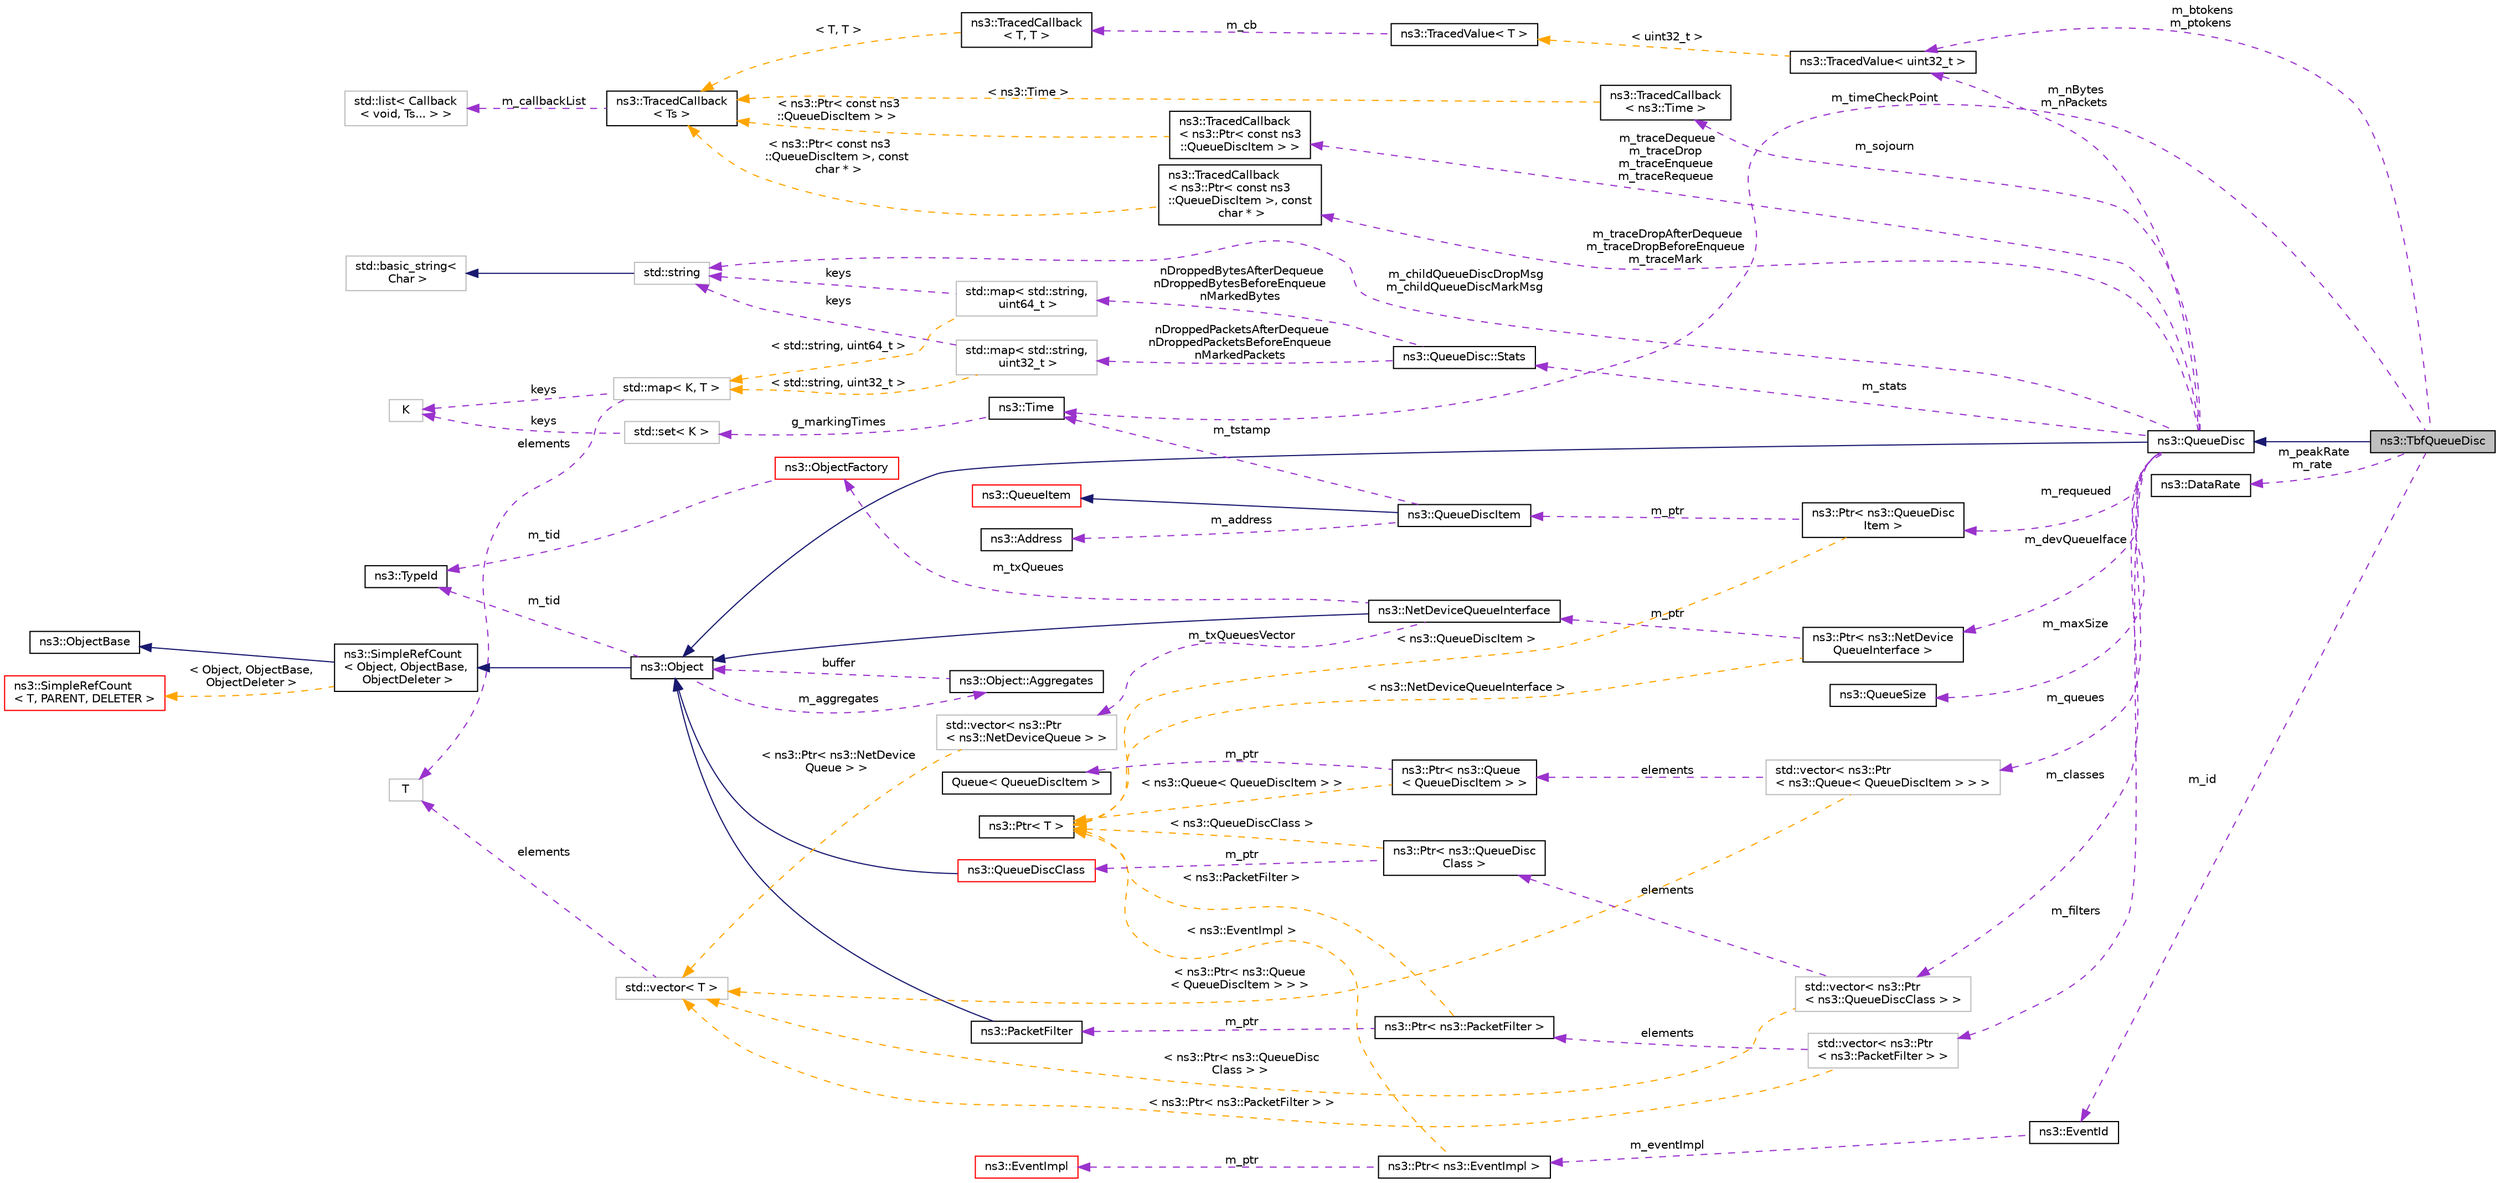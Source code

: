 digraph "ns3::TbfQueueDisc"
{
 // LATEX_PDF_SIZE
  edge [fontname="Helvetica",fontsize="10",labelfontname="Helvetica",labelfontsize="10"];
  node [fontname="Helvetica",fontsize="10",shape=record];
  rankdir="LR";
  Node1 [label="ns3::TbfQueueDisc",height=0.2,width=0.4,color="black", fillcolor="grey75", style="filled", fontcolor="black",tooltip="A TBF packet queue disc."];
  Node2 -> Node1 [dir="back",color="midnightblue",fontsize="10",style="solid",fontname="Helvetica"];
  Node2 [label="ns3::QueueDisc",height=0.2,width=0.4,color="black", fillcolor="white", style="filled",URL="$classns3_1_1_queue_disc.html",tooltip="QueueDisc is an abstract base class providing the interface and implementing the operations common to..."];
  Node3 -> Node2 [dir="back",color="midnightblue",fontsize="10",style="solid",fontname="Helvetica"];
  Node3 [label="ns3::Object",height=0.2,width=0.4,color="black", fillcolor="white", style="filled",URL="$classns3_1_1_object.html",tooltip="A base class which provides memory management and object aggregation."];
  Node4 -> Node3 [dir="back",color="midnightblue",fontsize="10",style="solid",fontname="Helvetica"];
  Node4 [label="ns3::SimpleRefCount\l\< Object, ObjectBase,\l ObjectDeleter \>",height=0.2,width=0.4,color="black", fillcolor="white", style="filled",URL="$classns3_1_1_simple_ref_count.html",tooltip=" "];
  Node5 -> Node4 [dir="back",color="midnightblue",fontsize="10",style="solid",fontname="Helvetica"];
  Node5 [label="ns3::ObjectBase",height=0.2,width=0.4,color="black", fillcolor="white", style="filled",URL="$classns3_1_1_object_base.html",tooltip="Anchor the ns-3 type and attribute system."];
  Node6 -> Node4 [dir="back",color="orange",fontsize="10",style="dashed",label=" \< Object, ObjectBase,\l ObjectDeleter \>" ,fontname="Helvetica"];
  Node6 [label="ns3::SimpleRefCount\l\< T, PARENT, DELETER \>",height=0.2,width=0.4,color="red", fillcolor="white", style="filled",URL="$classns3_1_1_simple_ref_count.html",tooltip="A template-based reference counting class."];
  Node8 -> Node3 [dir="back",color="darkorchid3",fontsize="10",style="dashed",label=" m_tid" ,fontname="Helvetica"];
  Node8 [label="ns3::TypeId",height=0.2,width=0.4,color="black", fillcolor="white", style="filled",URL="$classns3_1_1_type_id.html",tooltip="a unique identifier for an interface."];
  Node9 -> Node3 [dir="back",color="darkorchid3",fontsize="10",style="dashed",label=" m_aggregates" ,fontname="Helvetica"];
  Node9 [label="ns3::Object::Aggregates",height=0.2,width=0.4,color="black", fillcolor="white", style="filled",URL="$structns3_1_1_object_1_1_aggregates.html",tooltip="The list of Objects aggregated to this one."];
  Node3 -> Node9 [dir="back",color="darkorchid3",fontsize="10",style="dashed",label=" buffer" ,fontname="Helvetica"];
  Node10 -> Node2 [dir="back",color="darkorchid3",fontsize="10",style="dashed",label=" m_queues" ,fontname="Helvetica"];
  Node10 [label="std::vector\< ns3::Ptr\l\< ns3::Queue\< QueueDiscItem \> \> \>",height=0.2,width=0.4,color="grey75", fillcolor="white", style="filled",tooltip=" "];
  Node11 -> Node10 [dir="back",color="darkorchid3",fontsize="10",style="dashed",label=" elements" ,fontname="Helvetica"];
  Node11 [label="ns3::Ptr\< ns3::Queue\l\< QueueDiscItem \> \>",height=0.2,width=0.4,color="black", fillcolor="white", style="filled",URL="$classns3_1_1_ptr.html",tooltip=" "];
  Node12 -> Node11 [dir="back",color="darkorchid3",fontsize="10",style="dashed",label=" m_ptr" ,fontname="Helvetica"];
  Node12 [label="Queue\< QueueDiscItem \>",height=0.2,width=0.4,color="black", fillcolor="white", style="filled",URL="$classns3_1_1_queue_3_01_queue_disc_item_01_4.html",tooltip="Introspection did not find any typical Config paths."];
  Node13 -> Node11 [dir="back",color="orange",fontsize="10",style="dashed",label=" \< ns3::Queue\< QueueDiscItem \> \>" ,fontname="Helvetica"];
  Node13 [label="ns3::Ptr\< T \>",height=0.2,width=0.4,color="black", fillcolor="white", style="filled",URL="$classns3_1_1_ptr.html",tooltip="Smart pointer class similar to boost::intrusive_ptr."];
  Node14 -> Node10 [dir="back",color="orange",fontsize="10",style="dashed",label=" \< ns3::Ptr\< ns3::Queue\l\< QueueDiscItem \> \> \>" ,fontname="Helvetica"];
  Node14 [label="std::vector\< T \>",height=0.2,width=0.4,color="grey75", fillcolor="white", style="filled",tooltip=" "];
  Node15 -> Node14 [dir="back",color="darkorchid3",fontsize="10",style="dashed",label=" elements" ,fontname="Helvetica"];
  Node15 [label="T",height=0.2,width=0.4,color="grey75", fillcolor="white", style="filled",tooltip=" "];
  Node16 -> Node2 [dir="back",color="darkorchid3",fontsize="10",style="dashed",label=" m_traceDequeue\nm_traceDrop\nm_traceEnqueue\nm_traceRequeue" ,fontname="Helvetica"];
  Node16 [label="ns3::TracedCallback\l\< ns3::Ptr\< const ns3\l::QueueDiscItem \> \>",height=0.2,width=0.4,color="black", fillcolor="white", style="filled",URL="$classns3_1_1_traced_callback.html",tooltip=" "];
  Node17 -> Node16 [dir="back",color="orange",fontsize="10",style="dashed",label=" \< ns3::Ptr\< const ns3\l::QueueDiscItem \> \>" ,fontname="Helvetica"];
  Node17 [label="ns3::TracedCallback\l\< Ts \>",height=0.2,width=0.4,color="black", fillcolor="white", style="filled",URL="$classns3_1_1_traced_callback.html",tooltip="Forward calls to a chain of Callback."];
  Node18 -> Node17 [dir="back",color="darkorchid3",fontsize="10",style="dashed",label=" m_callbackList" ,fontname="Helvetica"];
  Node18 [label="std::list\< Callback\l\< void, Ts... \> \>",height=0.2,width=0.4,color="grey75", fillcolor="white", style="filled",tooltip=" "];
  Node26 -> Node2 [dir="back",color="darkorchid3",fontsize="10",style="dashed",label=" m_maxSize" ,fontname="Helvetica"];
  Node26 [label="ns3::QueueSize",height=0.2,width=0.4,color="black", fillcolor="white", style="filled",URL="$classns3_1_1_queue_size.html",tooltip="Class for representing queue sizes."];
  Node27 -> Node2 [dir="back",color="darkorchid3",fontsize="10",style="dashed",label=" m_filters" ,fontname="Helvetica"];
  Node27 [label="std::vector\< ns3::Ptr\l\< ns3::PacketFilter \> \>",height=0.2,width=0.4,color="grey75", fillcolor="white", style="filled",tooltip=" "];
  Node28 -> Node27 [dir="back",color="darkorchid3",fontsize="10",style="dashed",label=" elements" ,fontname="Helvetica"];
  Node28 [label="ns3::Ptr\< ns3::PacketFilter \>",height=0.2,width=0.4,color="black", fillcolor="white", style="filled",URL="$classns3_1_1_ptr.html",tooltip=" "];
  Node29 -> Node28 [dir="back",color="darkorchid3",fontsize="10",style="dashed",label=" m_ptr" ,fontname="Helvetica"];
  Node29 [label="ns3::PacketFilter",height=0.2,width=0.4,color="black", fillcolor="white", style="filled",URL="$classns3_1_1_packet_filter.html",tooltip="PacketFilter is the abstract base class for filters used by queue discs to classify packets."];
  Node3 -> Node29 [dir="back",color="midnightblue",fontsize="10",style="solid",fontname="Helvetica"];
  Node13 -> Node28 [dir="back",color="orange",fontsize="10",style="dashed",label=" \< ns3::PacketFilter \>" ,fontname="Helvetica"];
  Node14 -> Node27 [dir="back",color="orange",fontsize="10",style="dashed",label=" \< ns3::Ptr\< ns3::PacketFilter \> \>" ,fontname="Helvetica"];
  Node30 -> Node2 [dir="back",color="darkorchid3",fontsize="10",style="dashed",label=" m_requeued" ,fontname="Helvetica"];
  Node30 [label="ns3::Ptr\< ns3::QueueDisc\lItem \>",height=0.2,width=0.4,color="black", fillcolor="white", style="filled",URL="$classns3_1_1_ptr.html",tooltip=" "];
  Node31 -> Node30 [dir="back",color="darkorchid3",fontsize="10",style="dashed",label=" m_ptr" ,fontname="Helvetica"];
  Node31 [label="ns3::QueueDiscItem",height=0.2,width=0.4,color="black", fillcolor="white", style="filled",URL="$classns3_1_1_queue_disc_item.html",tooltip="QueueDiscItem is the abstract base class for items that are stored in a queue disc."];
  Node32 -> Node31 [dir="back",color="midnightblue",fontsize="10",style="solid",fontname="Helvetica"];
  Node32 [label="ns3::QueueItem",height=0.2,width=0.4,color="red", fillcolor="white", style="filled",URL="$classns3_1_1_queue_item.html",tooltip="Base class to represent items of packet Queues."];
  Node51 -> Node31 [dir="back",color="darkorchid3",fontsize="10",style="dashed",label=" m_address" ,fontname="Helvetica"];
  Node51 [label="ns3::Address",height=0.2,width=0.4,color="black", fillcolor="white", style="filled",URL="$classns3_1_1_address.html",tooltip="a polymophic address class"];
  Node52 -> Node31 [dir="back",color="darkorchid3",fontsize="10",style="dashed",label=" m_tstamp" ,fontname="Helvetica"];
  Node52 [label="ns3::Time",height=0.2,width=0.4,color="black", fillcolor="white", style="filled",URL="$classns3_1_1_time.html",tooltip="Simulation virtual time values and global simulation resolution."];
  Node53 -> Node52 [dir="back",color="darkorchid3",fontsize="10",style="dashed",label=" g_markingTimes" ,fontname="Helvetica"];
  Node53 [label="std::set\< K \>",height=0.2,width=0.4,color="grey75", fillcolor="white", style="filled",tooltip=" "];
  Node54 -> Node53 [dir="back",color="darkorchid3",fontsize="10",style="dashed",label=" keys" ,fontname="Helvetica"];
  Node54 [label="K",height=0.2,width=0.4,color="grey75", fillcolor="white", style="filled",tooltip=" "];
  Node13 -> Node30 [dir="back",color="orange",fontsize="10",style="dashed",label=" \< ns3::QueueDiscItem \>" ,fontname="Helvetica"];
  Node55 -> Node2 [dir="back",color="darkorchid3",fontsize="10",style="dashed",label=" m_classes" ,fontname="Helvetica"];
  Node55 [label="std::vector\< ns3::Ptr\l\< ns3::QueueDiscClass \> \>",height=0.2,width=0.4,color="grey75", fillcolor="white", style="filled",tooltip=" "];
  Node56 -> Node55 [dir="back",color="darkorchid3",fontsize="10",style="dashed",label=" elements" ,fontname="Helvetica"];
  Node56 [label="ns3::Ptr\< ns3::QueueDisc\lClass \>",height=0.2,width=0.4,color="black", fillcolor="white", style="filled",URL="$classns3_1_1_ptr.html",tooltip=" "];
  Node57 -> Node56 [dir="back",color="darkorchid3",fontsize="10",style="dashed",label=" m_ptr" ,fontname="Helvetica"];
  Node57 [label="ns3::QueueDiscClass",height=0.2,width=0.4,color="red", fillcolor="white", style="filled",URL="$classns3_1_1_queue_disc_class.html",tooltip="QueueDiscClass is the base class for classes that are included in a queue disc."];
  Node3 -> Node57 [dir="back",color="midnightblue",fontsize="10",style="solid",fontname="Helvetica"];
  Node13 -> Node56 [dir="back",color="orange",fontsize="10",style="dashed",label=" \< ns3::QueueDiscClass \>" ,fontname="Helvetica"];
  Node14 -> Node55 [dir="back",color="orange",fontsize="10",style="dashed",label=" \< ns3::Ptr\< ns3::QueueDisc\lClass \> \>" ,fontname="Helvetica"];
  Node59 -> Node2 [dir="back",color="darkorchid3",fontsize="10",style="dashed",label=" m_sojourn" ,fontname="Helvetica"];
  Node59 [label="ns3::TracedCallback\l\< ns3::Time \>",height=0.2,width=0.4,color="black", fillcolor="white", style="filled",URL="$classns3_1_1_traced_callback.html",tooltip=" "];
  Node17 -> Node59 [dir="back",color="orange",fontsize="10",style="dashed",label=" \< ns3::Time \>" ,fontname="Helvetica"];
  Node60 -> Node2 [dir="back",color="darkorchid3",fontsize="10",style="dashed",label=" m_devQueueIface" ,fontname="Helvetica"];
  Node60 [label="ns3::Ptr\< ns3::NetDevice\lQueueInterface \>",height=0.2,width=0.4,color="black", fillcolor="white", style="filled",URL="$classns3_1_1_ptr.html",tooltip=" "];
  Node61 -> Node60 [dir="back",color="darkorchid3",fontsize="10",style="dashed",label=" m_ptr" ,fontname="Helvetica"];
  Node61 [label="ns3::NetDeviceQueueInterface",height=0.2,width=0.4,color="black", fillcolor="white", style="filled",URL="$classns3_1_1_net_device_queue_interface.html",tooltip="Network device transmission queue interface."];
  Node3 -> Node61 [dir="back",color="midnightblue",fontsize="10",style="solid",fontname="Helvetica"];
  Node62 -> Node61 [dir="back",color="darkorchid3",fontsize="10",style="dashed",label=" m_txQueues" ,fontname="Helvetica"];
  Node62 [label="ns3::ObjectFactory",height=0.2,width=0.4,color="red", fillcolor="white", style="filled",URL="$classns3_1_1_object_factory.html",tooltip="Instantiate subclasses of ns3::Object."];
  Node8 -> Node62 [dir="back",color="darkorchid3",fontsize="10",style="dashed",label=" m_tid" ,fontname="Helvetica"];
  Node74 -> Node61 [dir="back",color="darkorchid3",fontsize="10",style="dashed",label=" m_txQueuesVector" ,fontname="Helvetica"];
  Node74 [label="std::vector\< ns3::Ptr\l\< ns3::NetDeviceQueue \> \>",height=0.2,width=0.4,color="grey75", fillcolor="white", style="filled",tooltip=" "];
  Node14 -> Node74 [dir="back",color="orange",fontsize="10",style="dashed",label=" \< ns3::Ptr\< ns3::NetDevice\lQueue \> \>" ,fontname="Helvetica"];
  Node13 -> Node60 [dir="back",color="orange",fontsize="10",style="dashed",label=" \< ns3::NetDeviceQueueInterface \>" ,fontname="Helvetica"];
  Node82 -> Node2 [dir="back",color="darkorchid3",fontsize="10",style="dashed",label=" m_stats" ,fontname="Helvetica"];
  Node82 [label="ns3::QueueDisc::Stats",height=0.2,width=0.4,color="black", fillcolor="white", style="filled",URL="$structns3_1_1_queue_disc_1_1_stats.html",tooltip="Structure that keeps the queue disc statistics."];
  Node83 -> Node82 [dir="back",color="darkorchid3",fontsize="10",style="dashed",label=" nDroppedPacketsAfterDequeue\nnDroppedPacketsBeforeEnqueue\nnMarkedPackets" ,fontname="Helvetica"];
  Node83 [label="std::map\< std::string,\l uint32_t \>",height=0.2,width=0.4,color="grey75", fillcolor="white", style="filled",tooltip=" "];
  Node66 -> Node83 [dir="back",color="darkorchid3",fontsize="10",style="dashed",label=" keys" ,fontname="Helvetica"];
  Node66 [label="std::string",height=0.2,width=0.4,color="grey75", fillcolor="white", style="filled",tooltip=" "];
  Node67 -> Node66 [dir="back",color="midnightblue",fontsize="10",style="solid",fontname="Helvetica"];
  Node67 [label="std::basic_string\<\l Char \>",height=0.2,width=0.4,color="grey75", fillcolor="white", style="filled",tooltip=" "];
  Node84 -> Node83 [dir="back",color="orange",fontsize="10",style="dashed",label=" \< std::string, uint32_t \>" ,fontname="Helvetica"];
  Node84 [label="std::map\< K, T \>",height=0.2,width=0.4,color="grey75", fillcolor="white", style="filled",tooltip=" "];
  Node54 -> Node84 [dir="back",color="darkorchid3",fontsize="10",style="dashed",label=" keys" ,fontname="Helvetica"];
  Node15 -> Node84 [dir="back",color="darkorchid3",fontsize="10",style="dashed",label=" elements" ,fontname="Helvetica"];
  Node85 -> Node82 [dir="back",color="darkorchid3",fontsize="10",style="dashed",label=" nDroppedBytesAfterDequeue\nnDroppedBytesBeforeEnqueue\nnMarkedBytes" ,fontname="Helvetica"];
  Node85 [label="std::map\< std::string,\l uint64_t \>",height=0.2,width=0.4,color="grey75", fillcolor="white", style="filled",tooltip=" "];
  Node66 -> Node85 [dir="back",color="darkorchid3",fontsize="10",style="dashed",label=" keys" ,fontname="Helvetica"];
  Node84 -> Node85 [dir="back",color="orange",fontsize="10",style="dashed",label=" \< std::string, uint64_t \>" ,fontname="Helvetica"];
  Node66 -> Node2 [dir="back",color="darkorchid3",fontsize="10",style="dashed",label=" m_childQueueDiscDropMsg\nm_childQueueDiscMarkMsg" ,fontname="Helvetica"];
  Node86 -> Node2 [dir="back",color="darkorchid3",fontsize="10",style="dashed",label=" m_traceDropAfterDequeue\nm_traceDropBeforeEnqueue\nm_traceMark" ,fontname="Helvetica"];
  Node86 [label="ns3::TracedCallback\l\< ns3::Ptr\< const ns3\l::QueueDiscItem \>, const\l char * \>",height=0.2,width=0.4,color="black", fillcolor="white", style="filled",URL="$classns3_1_1_traced_callback.html",tooltip=" "];
  Node17 -> Node86 [dir="back",color="orange",fontsize="10",style="dashed",label=" \< ns3::Ptr\< const ns3\l::QueueDiscItem \>, const\l char * \>" ,fontname="Helvetica"];
  Node87 -> Node2 [dir="back",color="darkorchid3",fontsize="10",style="dashed",label=" m_nBytes\nm_nPackets" ,fontname="Helvetica"];
  Node87 [label="ns3::TracedValue\< uint32_t \>",height=0.2,width=0.4,color="black", fillcolor="white", style="filled",URL="$classns3_1_1_traced_value.html",tooltip=" "];
  Node88 -> Node87 [dir="back",color="orange",fontsize="10",style="dashed",label=" \< uint32_t \>" ,fontname="Helvetica"];
  Node88 [label="ns3::TracedValue\< T \>",height=0.2,width=0.4,color="black", fillcolor="white", style="filled",URL="$classns3_1_1_traced_value.html",tooltip="Trace classes with value semantics."];
  Node89 -> Node88 [dir="back",color="darkorchid3",fontsize="10",style="dashed",label=" m_cb" ,fontname="Helvetica"];
  Node89 [label="ns3::TracedCallback\l\< T, T \>",height=0.2,width=0.4,color="black", fillcolor="white", style="filled",URL="$classns3_1_1_traced_callback.html",tooltip=" "];
  Node17 -> Node89 [dir="back",color="orange",fontsize="10",style="dashed",label=" \< T, T \>" ,fontname="Helvetica"];
  Node90 -> Node1 [dir="back",color="darkorchid3",fontsize="10",style="dashed",label=" m_peakRate\nm_rate" ,fontname="Helvetica"];
  Node90 [label="ns3::DataRate",height=0.2,width=0.4,color="black", fillcolor="white", style="filled",URL="$classns3_1_1_data_rate.html",tooltip="Class for representing data rates."];
  Node91 -> Node1 [dir="back",color="darkorchid3",fontsize="10",style="dashed",label=" m_id" ,fontname="Helvetica"];
  Node91 [label="ns3::EventId",height=0.2,width=0.4,color="black", fillcolor="white", style="filled",URL="$classns3_1_1_event_id.html",tooltip="An identifier for simulation events."];
  Node92 -> Node91 [dir="back",color="darkorchid3",fontsize="10",style="dashed",label=" m_eventImpl" ,fontname="Helvetica"];
  Node92 [label="ns3::Ptr\< ns3::EventImpl \>",height=0.2,width=0.4,color="black", fillcolor="white", style="filled",URL="$classns3_1_1_ptr.html",tooltip=" "];
  Node93 -> Node92 [dir="back",color="darkorchid3",fontsize="10",style="dashed",label=" m_ptr" ,fontname="Helvetica"];
  Node93 [label="ns3::EventImpl",height=0.2,width=0.4,color="red", fillcolor="white", style="filled",URL="$classns3_1_1_event_impl.html",tooltip="A simulation event."];
  Node13 -> Node92 [dir="back",color="orange",fontsize="10",style="dashed",label=" \< ns3::EventImpl \>" ,fontname="Helvetica"];
  Node52 -> Node1 [dir="back",color="darkorchid3",fontsize="10",style="dashed",label=" m_timeCheckPoint" ,fontname="Helvetica"];
  Node87 -> Node1 [dir="back",color="darkorchid3",fontsize="10",style="dashed",label=" m_btokens\nm_ptokens" ,fontname="Helvetica"];
}
